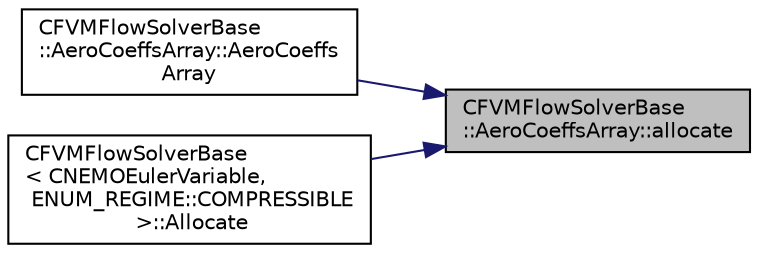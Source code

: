 digraph "CFVMFlowSolverBase::AeroCoeffsArray::allocate"
{
 // LATEX_PDF_SIZE
  edge [fontname="Helvetica",fontsize="10",labelfontname="Helvetica",labelfontsize="10"];
  node [fontname="Helvetica",fontsize="10",shape=record];
  rankdir="RL";
  Node1 [label="CFVMFlowSolverBase\l::AeroCoeffsArray::allocate",height=0.2,width=0.4,color="black", fillcolor="grey75", style="filled", fontcolor="black",tooltip="Allocates arrays."];
  Node1 -> Node2 [dir="back",color="midnightblue",fontsize="10",style="solid",fontname="Helvetica"];
  Node2 [label="CFVMFlowSolverBase\l::AeroCoeffsArray::AeroCoeffs\lArray",height=0.2,width=0.4,color="black", fillcolor="white", style="filled",URL="$structCFVMFlowSolverBase_1_1AeroCoeffsArray.html#a126d1137e16843438029deb570811b6f",tooltip=" "];
  Node1 -> Node3 [dir="back",color="midnightblue",fontsize="10",style="solid",fontname="Helvetica"];
  Node3 [label="CFVMFlowSolverBase\l\< CNEMOEulerVariable,\l ENUM_REGIME::COMPRESSIBLE\l \>::Allocate",height=0.2,width=0.4,color="black", fillcolor="white", style="filled",URL="$classCFVMFlowSolverBase.html#a9e2d5fb6a392dfffc4e84fc203cf103f",tooltip="Allocate member variables."];
}
